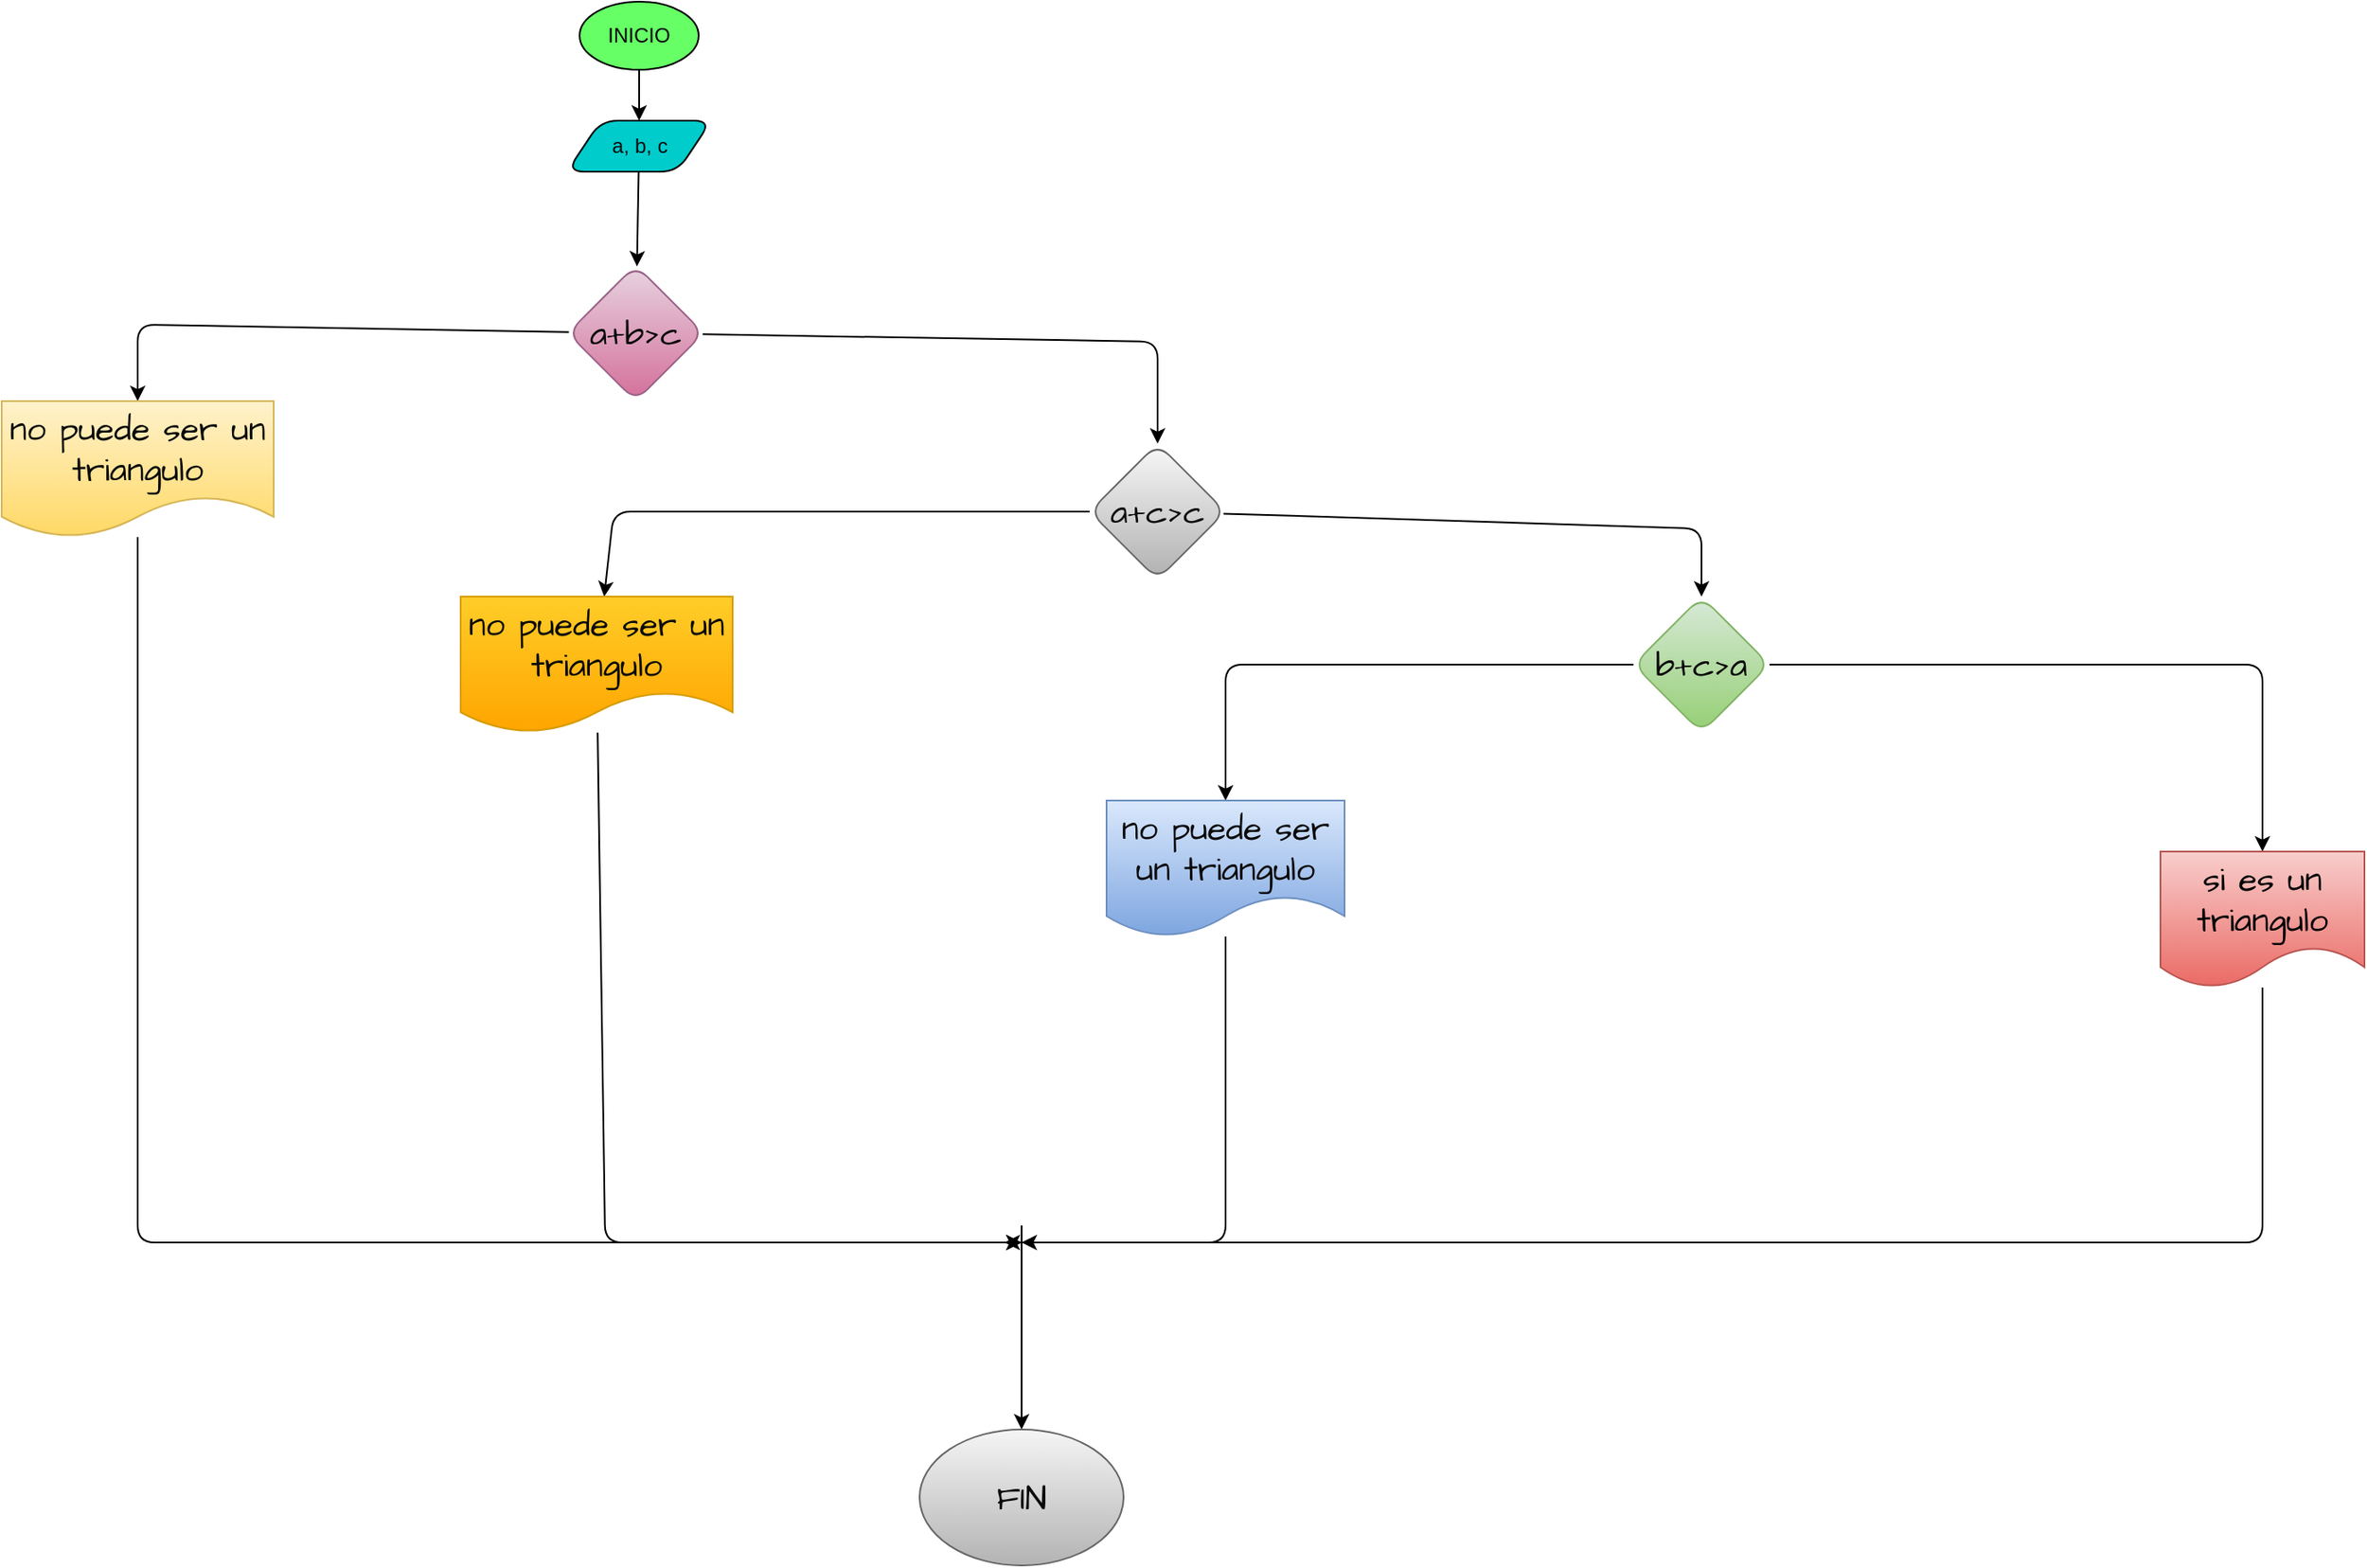 <mxfile>
    <diagram id="58XMA-p-C20267B4mfxz" name="Página-1">
        <mxGraphModel dx="2321" dy="433" grid="1" gridSize="10" guides="1" tooltips="1" connect="1" arrows="1" fold="1" page="1" pageScale="1" pageWidth="850" pageHeight="1100" math="0" shadow="0">
            <root>
                <mxCell id="0"/>
                <mxCell id="1" parent="0"/>
                <mxCell id="4" value="" style="edgeStyle=none;html=1;fontColor=#0a0a0a;rounded=1;" parent="1" source="2" target="3" edge="1">
                    <mxGeometry relative="1" as="geometry"/>
                </mxCell>
                <mxCell id="2" value="INICIO" style="ellipse;whiteSpace=wrap;html=1;fillColor=#66FF66;fontColor=#0a0a0a;rounded=1;" parent="1" vertex="1">
                    <mxGeometry x="220" y="10" width="70" height="40" as="geometry"/>
                </mxCell>
                <mxCell id="32" value="" style="edgeStyle=none;hachureGap=4;html=1;fontFamily=Architects Daughter;fontSource=https%3A%2F%2Ffonts.googleapis.com%2Fcss%3Ffamily%3DArchitects%2BDaughter;fontSize=16;fontColor=#0a0a0a;rounded=1;" edge="1" parent="1" source="3" target="31">
                    <mxGeometry relative="1" as="geometry"/>
                </mxCell>
                <mxCell id="3" value="a, b, c" style="shape=parallelogram;perimeter=parallelogramPerimeter;whiteSpace=wrap;html=1;fixedSize=1;fillColor=#00CCCC;fontColor=#0a0a0a;rounded=1;" parent="1" vertex="1">
                    <mxGeometry x="212.5" y="80" width="85" height="30" as="geometry"/>
                </mxCell>
                <mxCell id="34" value="" style="edgeStyle=none;hachureGap=4;html=1;fontFamily=Architects Daughter;fontSource=https%3A%2F%2Ffonts.googleapis.com%2Fcss%3Ffamily%3DArchitects%2BDaughter;fontSize=16;fontColor=#0a0a0a;rounded=1;" edge="1" parent="1" source="31" target="33">
                    <mxGeometry relative="1" as="geometry">
                        <Array as="points">
                            <mxPoint x="560" y="210"/>
                        </Array>
                    </mxGeometry>
                </mxCell>
                <mxCell id="40" value="" style="edgeStyle=none;hachureGap=4;html=1;fontFamily=Architects Daughter;fontSource=https%3A%2F%2Ffonts.googleapis.com%2Fcss%3Ffamily%3DArchitects%2BDaughter;fontSize=16;fontColor=#0a0a0a;rounded=1;" edge="1" parent="1" source="31" target="39">
                    <mxGeometry relative="1" as="geometry">
                        <Array as="points">
                            <mxPoint x="-40" y="200"/>
                        </Array>
                    </mxGeometry>
                </mxCell>
                <mxCell id="31" value="a+b&amp;gt;c" style="rhombus;whiteSpace=wrap;html=1;fillColor=#e6d0de;hachureGap=4;fontFamily=Architects Daughter;fontSource=https%3A%2F%2Ffonts.googleapis.com%2Fcss%3Ffamily%3DArchitects%2BDaughter;fontSize=20;gradientColor=#d5739d;strokeColor=#996185;fontColor=#0a0a0a;rounded=1;" vertex="1" parent="1">
                    <mxGeometry x="213" y="165" width="80" height="80" as="geometry"/>
                </mxCell>
                <mxCell id="36" value="" style="edgeStyle=none;hachureGap=4;html=1;fontFamily=Architects Daughter;fontSource=https%3A%2F%2Ffonts.googleapis.com%2Fcss%3Ffamily%3DArchitects%2BDaughter;fontSize=16;fontColor=#0a0a0a;rounded=1;" edge="1" parent="1" source="33" target="35">
                    <mxGeometry relative="1" as="geometry">
                        <Array as="points">
                            <mxPoint x="880" y="320"/>
                        </Array>
                    </mxGeometry>
                </mxCell>
                <mxCell id="42" value="" style="edgeStyle=none;hachureGap=4;html=1;fontFamily=Architects Daughter;fontSource=https%3A%2F%2Ffonts.googleapis.com%2Fcss%3Ffamily%3DArchitects%2BDaughter;fontSize=16;fontColor=#0a0a0a;rounded=1;" edge="1" parent="1" source="33" target="41">
                    <mxGeometry relative="1" as="geometry">
                        <Array as="points">
                            <mxPoint x="240" y="310"/>
                        </Array>
                    </mxGeometry>
                </mxCell>
                <mxCell id="33" value="&lt;font color=&quot;#0d0d0d&quot;&gt;a+c&amp;gt;c&lt;/font&gt;" style="rhombus;whiteSpace=wrap;html=1;fontSize=20;fontFamily=Architects Daughter;hachureGap=4;fontSource=https%3A%2F%2Ffonts.googleapis.com%2Fcss%3Ffamily%3DArchitects%2BDaughter;fillColor=#f5f5f5;gradientColor=#b3b3b3;strokeColor=#666666;rounded=1;" vertex="1" parent="1">
                    <mxGeometry x="520" y="270" width="80" height="80" as="geometry"/>
                </mxCell>
                <mxCell id="38" value="" style="edgeStyle=none;hachureGap=4;html=1;fontFamily=Architects Daughter;fontSource=https%3A%2F%2Ffonts.googleapis.com%2Fcss%3Ffamily%3DArchitects%2BDaughter;fontSize=16;rounded=1;" edge="1" parent="1" source="35" target="37">
                    <mxGeometry relative="1" as="geometry">
                        <Array as="points">
                            <mxPoint x="1210" y="400"/>
                        </Array>
                    </mxGeometry>
                </mxCell>
                <mxCell id="44" value="" style="edgeStyle=none;hachureGap=4;html=1;fontFamily=Architects Daughter;fontSource=https%3A%2F%2Ffonts.googleapis.com%2Fcss%3Ffamily%3DArchitects%2BDaughter;fontSize=16;fontColor=#0a0a0a;rounded=1;" edge="1" parent="1" source="35" target="43">
                    <mxGeometry relative="1" as="geometry">
                        <Array as="points">
                            <mxPoint x="600" y="400"/>
                        </Array>
                    </mxGeometry>
                </mxCell>
                <mxCell id="35" value="b+c&amp;gt;a" style="rhombus;whiteSpace=wrap;html=1;fontSize=20;fontFamily=Architects Daughter;fillColor=#d5e8d4;hachureGap=4;fontSource=https%3A%2F%2Ffonts.googleapis.com%2Fcss%3Ffamily%3DArchitects%2BDaughter;gradientColor=#97d077;strokeColor=#82b366;fontColor=#0a0a0a;rounded=1;" vertex="1" parent="1">
                    <mxGeometry x="840" y="360" width="80" height="80" as="geometry"/>
                </mxCell>
                <mxCell id="51" style="edgeStyle=none;hachureGap=4;html=1;fontFamily=Architects Daughter;fontSource=https%3A%2F%2Ffonts.googleapis.com%2Fcss%3Ffamily%3DArchitects%2BDaughter;fontSize=16;rounded=1;" edge="1" parent="1" source="37">
                    <mxGeometry relative="1" as="geometry">
                        <mxPoint x="470" y="740" as="targetPoint"/>
                        <Array as="points">
                            <mxPoint x="1210" y="740"/>
                        </Array>
                    </mxGeometry>
                </mxCell>
                <mxCell id="37" value="&lt;font color=&quot;#000000&quot;&gt;si es un triangulo&lt;/font&gt;" style="shape=document;whiteSpace=wrap;html=1;boundedLbl=1;fontSize=20;fontFamily=Architects Daughter;fillColor=#f8cecc;hachureGap=4;fontSource=https%3A%2F%2Ffonts.googleapis.com%2Fcss%3Ffamily%3DArchitects%2BDaughter;gradientColor=#ea6b66;strokeColor=#b85450;rounded=1;" vertex="1" parent="1">
                    <mxGeometry x="1150" y="510" width="120" height="80" as="geometry"/>
                </mxCell>
                <mxCell id="46" style="edgeStyle=none;hachureGap=4;html=1;fontFamily=Architects Daughter;fontSource=https%3A%2F%2Ffonts.googleapis.com%2Fcss%3Ffamily%3DArchitects%2BDaughter;fontSize=16;fontColor=#0a0a0a;rounded=1;" edge="1" parent="1" source="39">
                    <mxGeometry relative="1" as="geometry">
                        <mxPoint x="480" y="740" as="targetPoint"/>
                        <Array as="points">
                            <mxPoint x="-40" y="740"/>
                        </Array>
                    </mxGeometry>
                </mxCell>
                <mxCell id="39" value="no puede ser un triangulo" style="shape=document;whiteSpace=wrap;html=1;boundedLbl=1;fontSize=20;fontFamily=Architects Daughter;fillColor=#fff2cc;hachureGap=4;fontSource=https%3A%2F%2Ffonts.googleapis.com%2Fcss%3Ffamily%3DArchitects%2BDaughter;gradientColor=#ffd966;strokeColor=#d6b656;fontColor=#0a0a0a;rounded=1;" vertex="1" parent="1">
                    <mxGeometry x="-120" y="245" width="160" height="80" as="geometry"/>
                </mxCell>
                <mxCell id="47" style="edgeStyle=none;hachureGap=4;html=1;fontFamily=Architects Daughter;fontSource=https%3A%2F%2Ffonts.googleapis.com%2Fcss%3Ffamily%3DArchitects%2BDaughter;fontSize=16;fontColor=#0a0a0a;rounded=1;" edge="1" parent="1" source="41">
                    <mxGeometry relative="1" as="geometry">
                        <mxPoint x="480" y="740" as="targetPoint"/>
                        <Array as="points">
                            <mxPoint x="235" y="740"/>
                        </Array>
                    </mxGeometry>
                </mxCell>
                <mxCell id="41" value="no puede ser un triangulo" style="shape=document;whiteSpace=wrap;html=1;boundedLbl=1;fontSize=20;fontFamily=Architects Daughter;fillColor=#ffcd28;hachureGap=4;fontSource=https%3A%2F%2Ffonts.googleapis.com%2Fcss%3Ffamily%3DArchitects%2BDaughter;gradientColor=#ffa500;strokeColor=#d79b00;fontColor=#0a0a0a;rounded=1;" vertex="1" parent="1">
                    <mxGeometry x="150" y="360" width="160" height="80" as="geometry"/>
                </mxCell>
                <mxCell id="48" style="edgeStyle=none;hachureGap=4;html=1;fontFamily=Architects Daughter;fontSource=https%3A%2F%2Ffonts.googleapis.com%2Fcss%3Ffamily%3DArchitects%2BDaughter;fontSize=16;fontColor=#0a0a0a;rounded=1;" edge="1" parent="1" source="43">
                    <mxGeometry relative="1" as="geometry">
                        <mxPoint x="480" y="740" as="targetPoint"/>
                        <Array as="points">
                            <mxPoint x="600" y="740"/>
                        </Array>
                    </mxGeometry>
                </mxCell>
                <mxCell id="43" value="no puede ser un triangulo" style="shape=document;whiteSpace=wrap;html=1;boundedLbl=1;fontSize=20;fontFamily=Architects Daughter;fillColor=#dae8fc;hachureGap=4;fontSource=https%3A%2F%2Ffonts.googleapis.com%2Fcss%3Ffamily%3DArchitects%2BDaughter;gradientColor=#7ea6e0;strokeColor=#6c8ebf;fontColor=#0a0a0a;rounded=1;" vertex="1" parent="1">
                    <mxGeometry x="530" y="480" width="140" height="80" as="geometry"/>
                </mxCell>
                <mxCell id="49" value="" style="edgeStyle=none;orthogonalLoop=1;jettySize=auto;html=1;hachureGap=4;fontFamily=Architects Daughter;fontSource=https%3A%2F%2Ffonts.googleapis.com%2Fcss%3Ffamily%3DArchitects%2BDaughter;fontSize=16;fontColor=#0a0a0a;rounded=1;" edge="1" parent="1" target="50">
                    <mxGeometry width="100" relative="1" as="geometry">
                        <mxPoint x="480" y="730" as="sourcePoint"/>
                        <mxPoint x="480" y="830" as="targetPoint"/>
                        <Array as="points"/>
                    </mxGeometry>
                </mxCell>
                <mxCell id="50" value="FIN" style="ellipse;whiteSpace=wrap;html=1;hachureGap=4;fontFamily=Architects Daughter;fontSource=https%3A%2F%2Ffonts.googleapis.com%2Fcss%3Ffamily%3DArchitects%2BDaughter;fontSize=20;fillColor=#f5f5f5;strokeColor=#666666;gradientColor=#b3b3b3;fontColor=#0a0a0a;rounded=1;" vertex="1" parent="1">
                    <mxGeometry x="420" y="850" width="120" height="80" as="geometry"/>
                </mxCell>
            </root>
        </mxGraphModel>
    </diagram>
</mxfile>